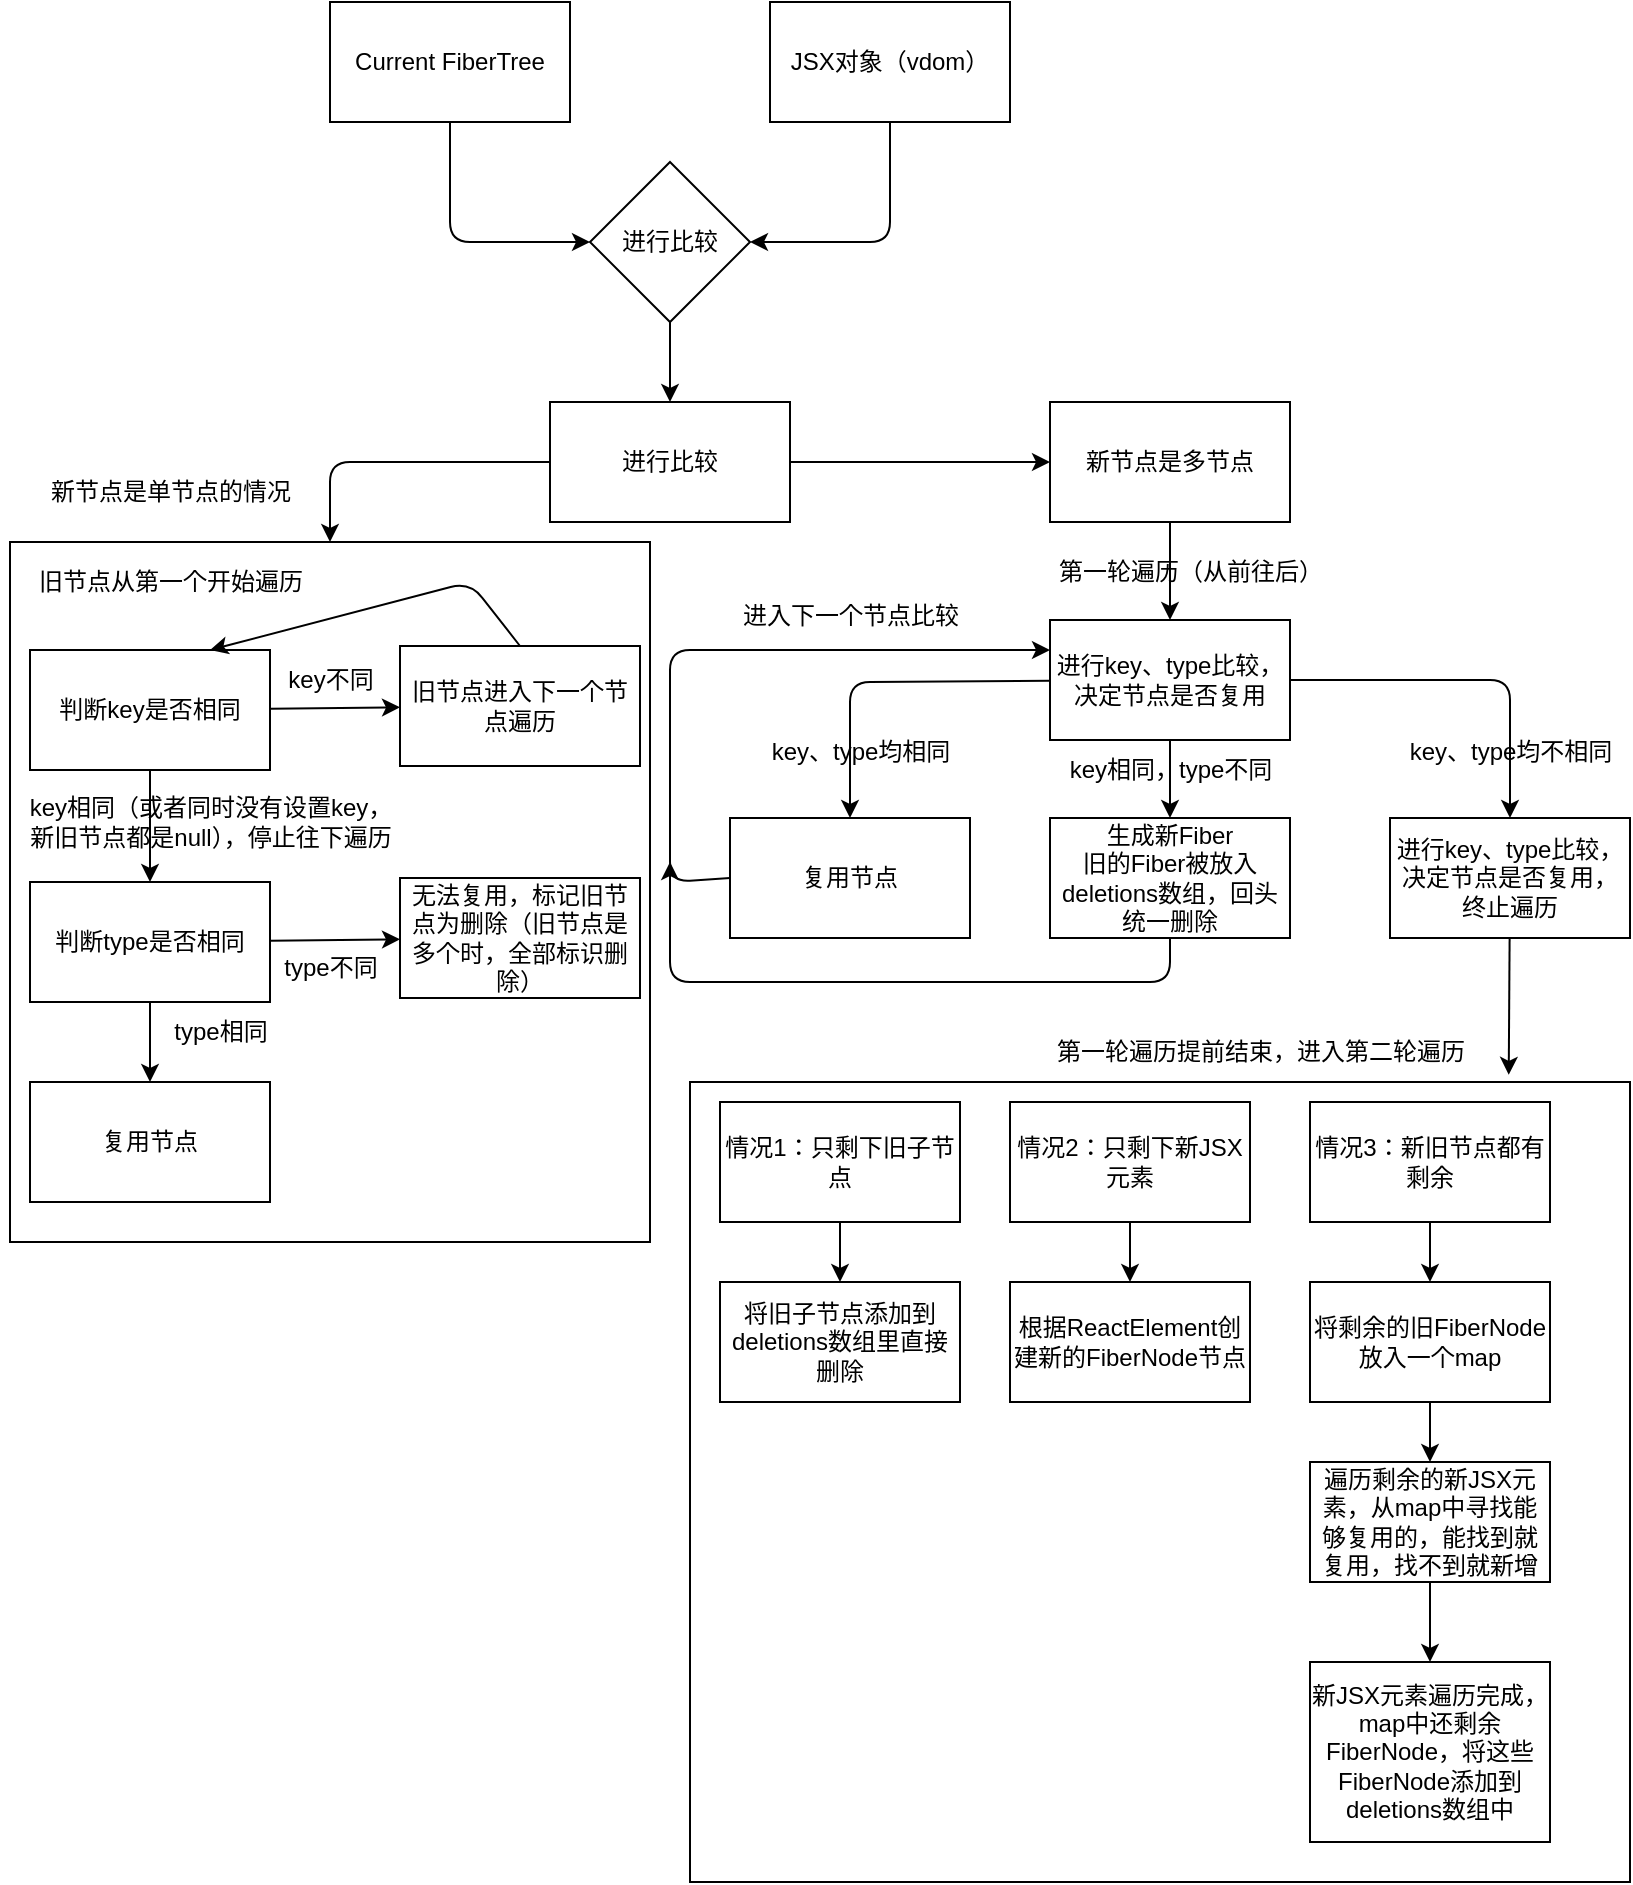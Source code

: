 <mxfile>
    <diagram id="TtsetMugFQZnvYiIC1Jn" name="第 1 页">
        <mxGraphModel dx="1325" dy="629" grid="0" gridSize="10" guides="1" tooltips="1" connect="1" arrows="1" fold="1" page="1" pageScale="1" pageWidth="827" pageHeight="1169" math="1" shadow="0">
            <root>
                <mxCell id="0"/>
                <mxCell id="1" parent="0"/>
                <mxCell id="56" value="" style="rounded=0;whiteSpace=wrap;html=1;" vertex="1" parent="1">
                    <mxGeometry x="350" y="600" width="470" height="400" as="geometry"/>
                </mxCell>
                <mxCell id="50" value="" style="rounded=0;whiteSpace=wrap;html=1;" vertex="1" parent="1">
                    <mxGeometry x="10" y="330" width="320" height="350" as="geometry"/>
                </mxCell>
                <mxCell id="5" style="edgeStyle=none;html=1;exitX=0.5;exitY=1;exitDx=0;exitDy=0;entryX=0;entryY=0.5;entryDx=0;entryDy=0;" edge="1" parent="1" source="2" target="9">
                    <mxGeometry relative="1" as="geometry">
                        <mxPoint x="280" y="190" as="targetPoint"/>
                        <Array as="points">
                            <mxPoint x="230" y="180"/>
                        </Array>
                    </mxGeometry>
                </mxCell>
                <mxCell id="2" value="Current FiberTree" style="rounded=0;whiteSpace=wrap;html=1;" vertex="1" parent="1">
                    <mxGeometry x="170" y="60" width="120" height="60" as="geometry"/>
                </mxCell>
                <mxCell id="6" style="edgeStyle=none;html=1;exitX=0.5;exitY=1;exitDx=0;exitDy=0;entryX=1;entryY=0.5;entryDx=0;entryDy=0;" edge="1" parent="1" source="3" target="9">
                    <mxGeometry relative="1" as="geometry">
                        <mxPoint x="399.88" y="197.02" as="targetPoint"/>
                        <Array as="points">
                            <mxPoint x="450" y="180"/>
                        </Array>
                    </mxGeometry>
                </mxCell>
                <mxCell id="3" value="JSX对象（vdom）" style="whiteSpace=wrap;html=1;" vertex="1" parent="1">
                    <mxGeometry x="390" y="60" width="120" height="60" as="geometry"/>
                </mxCell>
                <mxCell id="8" value="" style="edgeStyle=none;html=1;" edge="1" parent="1" target="7">
                    <mxGeometry relative="1" as="geometry">
                        <mxPoint x="340" y="220" as="sourcePoint"/>
                    </mxGeometry>
                </mxCell>
                <mxCell id="11" value="" style="edgeStyle=none;html=1;exitX=0;exitY=0.5;exitDx=0;exitDy=0;entryX=0.5;entryY=0;entryDx=0;entryDy=0;" edge="1" parent="1" source="7" target="50">
                    <mxGeometry relative="1" as="geometry">
                        <mxPoint x="260" y="290" as="sourcePoint"/>
                        <mxPoint x="140" y="290" as="targetPoint"/>
                        <Array as="points">
                            <mxPoint x="170" y="290"/>
                        </Array>
                    </mxGeometry>
                </mxCell>
                <mxCell id="29" value="" style="edgeStyle=none;html=1;" edge="1" parent="1" source="7" target="28">
                    <mxGeometry relative="1" as="geometry"/>
                </mxCell>
                <mxCell id="7" value="进行比较" style="rounded=0;whiteSpace=wrap;html=1;" vertex="1" parent="1">
                    <mxGeometry x="280" y="260" width="120" height="60" as="geometry"/>
                </mxCell>
                <mxCell id="9" value="进行比较" style="rhombus;whiteSpace=wrap;html=1;" vertex="1" parent="1">
                    <mxGeometry x="300" y="140" width="80" height="80" as="geometry"/>
                </mxCell>
                <mxCell id="16" value="" style="edgeStyle=none;html=1;" edge="1" parent="1" source="12" target="15">
                    <mxGeometry relative="1" as="geometry"/>
                </mxCell>
                <mxCell id="19" value="" style="edgeStyle=none;html=1;" edge="1" parent="1" source="12" target="18">
                    <mxGeometry relative="1" as="geometry"/>
                </mxCell>
                <mxCell id="12" value="判断key是否相同" style="rounded=0;whiteSpace=wrap;html=1;" vertex="1" parent="1">
                    <mxGeometry x="20" y="384" width="120" height="60" as="geometry"/>
                </mxCell>
                <mxCell id="14" value="旧节点从第一个开始遍历" style="text;html=1;align=center;verticalAlign=middle;resizable=0;points=[];autosize=1;strokeColor=none;fillColor=none;" vertex="1" parent="1">
                    <mxGeometry x="10" y="335" width="160" height="30" as="geometry"/>
                </mxCell>
                <mxCell id="23" value="" style="edgeStyle=none;html=1;" edge="1" parent="1" source="15" target="22">
                    <mxGeometry relative="1" as="geometry"/>
                </mxCell>
                <mxCell id="26" value="" style="edgeStyle=none;html=1;" edge="1" parent="1" source="15" target="25">
                    <mxGeometry relative="1" as="geometry"/>
                </mxCell>
                <mxCell id="15" value="判断type是否相同" style="rounded=0;whiteSpace=wrap;html=1;" vertex="1" parent="1">
                    <mxGeometry x="20" y="500" width="120" height="60" as="geometry"/>
                </mxCell>
                <mxCell id="17" value="key相同（或者同时没有设置key，&lt;br&gt;新旧节点都是null），停止往下遍历" style="text;html=1;align=center;verticalAlign=middle;resizable=0;points=[];autosize=1;strokeColor=none;fillColor=none;" vertex="1" parent="1">
                    <mxGeometry x="5" y="450" width="210" height="40" as="geometry"/>
                </mxCell>
                <mxCell id="21" style="edgeStyle=none;html=1;exitX=0.5;exitY=0;exitDx=0;exitDy=0;entryX=0.75;entryY=0;entryDx=0;entryDy=0;" edge="1" parent="1" source="18" target="12">
                    <mxGeometry relative="1" as="geometry">
                        <Array as="points">
                            <mxPoint x="240" y="350"/>
                        </Array>
                    </mxGeometry>
                </mxCell>
                <mxCell id="18" value="旧节点进入下一个节点遍历" style="rounded=0;whiteSpace=wrap;html=1;" vertex="1" parent="1">
                    <mxGeometry x="205" y="382" width="120" height="60" as="geometry"/>
                </mxCell>
                <mxCell id="20" value="key不同" style="text;html=1;align=center;verticalAlign=middle;resizable=0;points=[];autosize=1;strokeColor=none;fillColor=none;" vertex="1" parent="1">
                    <mxGeometry x="135" y="384" width="70" height="30" as="geometry"/>
                </mxCell>
                <mxCell id="22" value="复用节点" style="rounded=0;whiteSpace=wrap;html=1;" vertex="1" parent="1">
                    <mxGeometry x="20" y="600" width="120" height="60" as="geometry"/>
                </mxCell>
                <mxCell id="24" value="type相同" style="text;html=1;align=center;verticalAlign=middle;resizable=0;points=[];autosize=1;strokeColor=none;fillColor=none;" vertex="1" parent="1">
                    <mxGeometry x="80" y="560" width="70" height="30" as="geometry"/>
                </mxCell>
                <mxCell id="25" value="无法复用，标记旧节点为删除（旧节点是多个时，全部标识删除）" style="rounded=0;whiteSpace=wrap;html=1;" vertex="1" parent="1">
                    <mxGeometry x="205" y="498" width="120" height="60" as="geometry"/>
                </mxCell>
                <mxCell id="27" value="type不同" style="text;html=1;align=center;verticalAlign=middle;resizable=0;points=[];autosize=1;strokeColor=none;fillColor=none;" vertex="1" parent="1">
                    <mxGeometry x="135" y="528" width="70" height="30" as="geometry"/>
                </mxCell>
                <mxCell id="31" value="" style="edgeStyle=none;html=1;" edge="1" parent="1" source="28">
                    <mxGeometry relative="1" as="geometry">
                        <mxPoint x="590" y="369" as="targetPoint"/>
                    </mxGeometry>
                </mxCell>
                <mxCell id="28" value="新节点是多节点" style="rounded=0;whiteSpace=wrap;html=1;" vertex="1" parent="1">
                    <mxGeometry x="530" y="260" width="120" height="60" as="geometry"/>
                </mxCell>
                <mxCell id="32" value="第一轮遍历（从前往后）" style="text;html=1;align=center;verticalAlign=middle;resizable=0;points=[];autosize=1;strokeColor=none;fillColor=none;" vertex="1" parent="1">
                    <mxGeometry x="520" y="330" width="160" height="30" as="geometry"/>
                </mxCell>
                <mxCell id="43" style="edgeStyle=none;html=1;entryX=0;entryY=0.25;entryDx=0;entryDy=0;exitX=0;exitY=0.5;exitDx=0;exitDy=0;" edge="1" parent="1" source="33" target="35">
                    <mxGeometry relative="1" as="geometry">
                        <Array as="points">
                            <mxPoint x="340" y="500"/>
                            <mxPoint x="340" y="384"/>
                        </Array>
                    </mxGeometry>
                </mxCell>
                <mxCell id="33" value="复用节点" style="rounded=0;whiteSpace=wrap;html=1;" vertex="1" parent="1">
                    <mxGeometry x="370" y="468" width="120" height="60" as="geometry"/>
                </mxCell>
                <mxCell id="45" style="edgeStyle=none;html=1;" edge="1" parent="1" source="34">
                    <mxGeometry relative="1" as="geometry">
                        <mxPoint x="340" y="490" as="targetPoint"/>
                        <Array as="points">
                            <mxPoint x="590" y="550"/>
                            <mxPoint x="440" y="550"/>
                            <mxPoint x="340" y="550"/>
                        </Array>
                    </mxGeometry>
                </mxCell>
                <mxCell id="34" value="生成新Fiber&lt;br&gt;旧的Fiber被放入deletions数组，回头统一删除" style="rounded=0;whiteSpace=wrap;html=1;" vertex="1" parent="1">
                    <mxGeometry x="530" y="468" width="120" height="60" as="geometry"/>
                </mxCell>
                <mxCell id="37" style="edgeStyle=none;html=1;entryX=0.5;entryY=0;entryDx=0;entryDy=0;" edge="1" parent="1" source="35" target="33">
                    <mxGeometry relative="1" as="geometry">
                        <Array as="points">
                            <mxPoint x="430" y="400"/>
                        </Array>
                    </mxGeometry>
                </mxCell>
                <mxCell id="42" style="edgeStyle=none;html=1;exitX=0.5;exitY=1;exitDx=0;exitDy=0;entryX=0.5;entryY=0;entryDx=0;entryDy=0;" edge="1" parent="1" source="35" target="34">
                    <mxGeometry relative="1" as="geometry"/>
                </mxCell>
                <mxCell id="47" value="" style="edgeStyle=none;html=1;" edge="1" parent="1" source="35" target="46">
                    <mxGeometry relative="1" as="geometry">
                        <Array as="points">
                            <mxPoint x="760" y="399"/>
                        </Array>
                    </mxGeometry>
                </mxCell>
                <mxCell id="35" value="进行key、type比较，决定节点是否复用" style="rounded=0;whiteSpace=wrap;html=1;" vertex="1" parent="1">
                    <mxGeometry x="530" y="369" width="120" height="60" as="geometry"/>
                </mxCell>
                <mxCell id="38" value="&lt;span style=&quot;&quot;&gt;key、type均相同&lt;/span&gt;" style="text;html=1;align=center;verticalAlign=middle;resizable=0;points=[];autosize=1;strokeColor=none;fillColor=none;" vertex="1" parent="1">
                    <mxGeometry x="380" y="420" width="110" height="30" as="geometry"/>
                </mxCell>
                <mxCell id="40" value="&lt;span style=&quot;&quot;&gt;key相同，type不同&lt;/span&gt;" style="text;html=1;align=center;verticalAlign=middle;resizable=0;points=[];autosize=1;strokeColor=none;fillColor=none;" vertex="1" parent="1">
                    <mxGeometry x="530" y="429" width="120" height="30" as="geometry"/>
                </mxCell>
                <mxCell id="41" value="" style="edgeStyle=none;html=1;endArrow=none;" edge="1" parent="1" source="35" target="40">
                    <mxGeometry relative="1" as="geometry">
                        <mxPoint x="590" y="429" as="sourcePoint"/>
                        <mxPoint x="590" y="468" as="targetPoint"/>
                    </mxGeometry>
                </mxCell>
                <mxCell id="44" value="进入下一个节点比较" style="text;html=1;align=center;verticalAlign=middle;resizable=0;points=[];autosize=1;strokeColor=none;fillColor=none;" vertex="1" parent="1">
                    <mxGeometry x="365" y="352" width="130" height="30" as="geometry"/>
                </mxCell>
                <mxCell id="54" value="" style="edgeStyle=none;html=1;entryX=0.871;entryY=-0.009;entryDx=0;entryDy=0;entryPerimeter=0;" edge="1" parent="1" source="46" target="56">
                    <mxGeometry relative="1" as="geometry">
                        <mxPoint x="760" y="580" as="targetPoint"/>
                    </mxGeometry>
                </mxCell>
                <mxCell id="46" value="进行key、type比较，决定节点是否复用，终止遍历" style="rounded=0;whiteSpace=wrap;html=1;" vertex="1" parent="1">
                    <mxGeometry x="700" y="468" width="120" height="60" as="geometry"/>
                </mxCell>
                <mxCell id="48" value="key、type均不相同" style="text;html=1;align=center;verticalAlign=middle;resizable=0;points=[];autosize=1;strokeColor=none;fillColor=none;" vertex="1" parent="1">
                    <mxGeometry x="700" y="420" width="120" height="30" as="geometry"/>
                </mxCell>
                <mxCell id="52" value="新节点是单节点的情况" style="text;html=1;strokeColor=none;fillColor=none;align=center;verticalAlign=middle;whiteSpace=wrap;rounded=0;" vertex="1" parent="1">
                    <mxGeometry x="22.5" y="290" width="135" height="30" as="geometry"/>
                </mxCell>
                <mxCell id="58" value="" style="edgeStyle=none;html=1;" edge="1" parent="1" source="53" target="57">
                    <mxGeometry relative="1" as="geometry"/>
                </mxCell>
                <mxCell id="53" value="情况1：只剩下旧子节点" style="rounded=0;whiteSpace=wrap;html=1;" vertex="1" parent="1">
                    <mxGeometry x="365" y="610" width="120" height="60" as="geometry"/>
                </mxCell>
                <mxCell id="55" value="第一轮遍历提前结束，进入第二轮遍历" style="text;html=1;align=center;verticalAlign=middle;resizable=0;points=[];autosize=1;strokeColor=none;fillColor=none;" vertex="1" parent="1">
                    <mxGeometry x="520" y="570" width="230" height="30" as="geometry"/>
                </mxCell>
                <mxCell id="57" value="将旧子节点添加到deletions数组里直接删除" style="rounded=0;whiteSpace=wrap;html=1;" vertex="1" parent="1">
                    <mxGeometry x="365" y="700" width="120" height="60" as="geometry"/>
                </mxCell>
                <mxCell id="61" value="" style="edgeStyle=none;html=1;" edge="1" parent="1" source="59" target="60">
                    <mxGeometry relative="1" as="geometry"/>
                </mxCell>
                <mxCell id="59" value="情况2：只剩下新JSX元素" style="rounded=0;whiteSpace=wrap;html=1;" vertex="1" parent="1">
                    <mxGeometry x="510" y="610" width="120" height="60" as="geometry"/>
                </mxCell>
                <mxCell id="60" value="根据ReactElement创建新的FiberNode节点" style="rounded=0;whiteSpace=wrap;html=1;" vertex="1" parent="1">
                    <mxGeometry x="510" y="700" width="120" height="60" as="geometry"/>
                </mxCell>
                <mxCell id="62" value="" style="edgeStyle=none;html=1;" edge="1" parent="1" source="63" target="64">
                    <mxGeometry relative="1" as="geometry"/>
                </mxCell>
                <mxCell id="63" value="情况3：新旧节点都有剩余" style="rounded=0;whiteSpace=wrap;html=1;" vertex="1" parent="1">
                    <mxGeometry x="660" y="610" width="120" height="60" as="geometry"/>
                </mxCell>
                <mxCell id="66" value="" style="edgeStyle=none;html=1;" edge="1" parent="1" source="64" target="65">
                    <mxGeometry relative="1" as="geometry"/>
                </mxCell>
                <mxCell id="64" value="将剩余的旧FiberNode放入一个map" style="rounded=0;whiteSpace=wrap;html=1;" vertex="1" parent="1">
                    <mxGeometry x="660" y="700" width="120" height="60" as="geometry"/>
                </mxCell>
                <mxCell id="68" value="" style="edgeStyle=none;html=1;" edge="1" parent="1" source="65" target="67">
                    <mxGeometry relative="1" as="geometry"/>
                </mxCell>
                <mxCell id="65" value="遍历剩余的新JSX元素，从map中寻找能够复用的，能找到就复用，找不到就新增" style="rounded=0;whiteSpace=wrap;html=1;" vertex="1" parent="1">
                    <mxGeometry x="660" y="790" width="120" height="60" as="geometry"/>
                </mxCell>
                <mxCell id="67" value="新JSX元素遍历完成，map中还剩余FiberNode，将这些FiberNode添加到deletions数组中" style="rounded=0;whiteSpace=wrap;html=1;" vertex="1" parent="1">
                    <mxGeometry x="660" y="890" width="120" height="90" as="geometry"/>
                </mxCell>
            </root>
        </mxGraphModel>
    </diagram>
</mxfile>